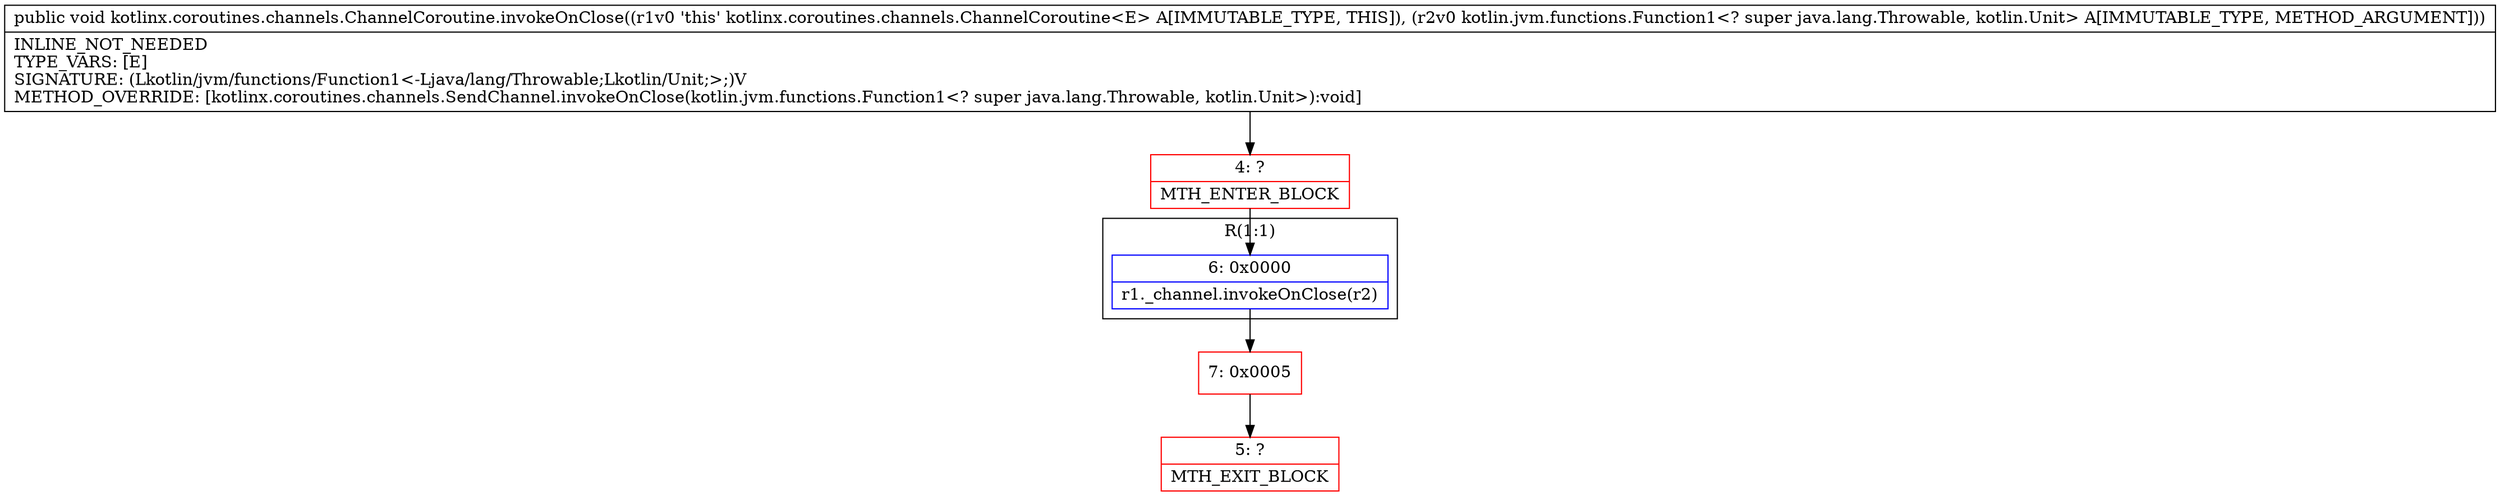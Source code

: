 digraph "CFG forkotlinx.coroutines.channels.ChannelCoroutine.invokeOnClose(Lkotlin\/jvm\/functions\/Function1;)V" {
subgraph cluster_Region_220513818 {
label = "R(1:1)";
node [shape=record,color=blue];
Node_6 [shape=record,label="{6\:\ 0x0000|r1._channel.invokeOnClose(r2)\l}"];
}
Node_4 [shape=record,color=red,label="{4\:\ ?|MTH_ENTER_BLOCK\l}"];
Node_7 [shape=record,color=red,label="{7\:\ 0x0005}"];
Node_5 [shape=record,color=red,label="{5\:\ ?|MTH_EXIT_BLOCK\l}"];
MethodNode[shape=record,label="{public void kotlinx.coroutines.channels.ChannelCoroutine.invokeOnClose((r1v0 'this' kotlinx.coroutines.channels.ChannelCoroutine\<E\> A[IMMUTABLE_TYPE, THIS]), (r2v0 kotlin.jvm.functions.Function1\<? super java.lang.Throwable, kotlin.Unit\> A[IMMUTABLE_TYPE, METHOD_ARGUMENT]))  | INLINE_NOT_NEEDED\lTYPE_VARS: [E]\lSIGNATURE: (Lkotlin\/jvm\/functions\/Function1\<\-Ljava\/lang\/Throwable;Lkotlin\/Unit;\>;)V\lMETHOD_OVERRIDE: [kotlinx.coroutines.channels.SendChannel.invokeOnClose(kotlin.jvm.functions.Function1\<? super java.lang.Throwable, kotlin.Unit\>):void]\l}"];
MethodNode -> Node_4;Node_6 -> Node_7;
Node_4 -> Node_6;
Node_7 -> Node_5;
}

